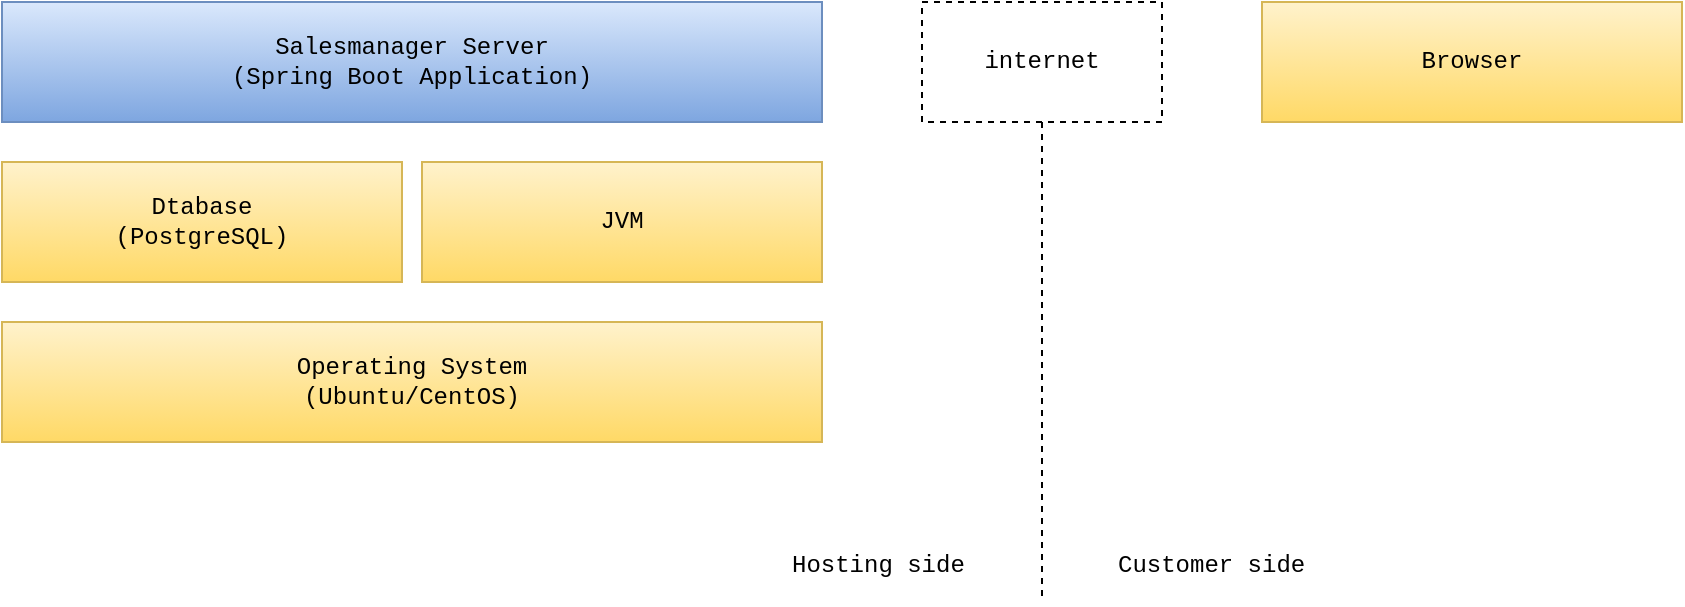 <mxfile version="10.5.5" type="device"><diagram id="smnU1MUqCIS7Y6oN-C15" name="Page-1"><mxGraphModel dx="898" dy="662" grid="1" gridSize="10" guides="1" tooltips="1" connect="1" arrows="1" fold="1" page="1" pageScale="1" pageWidth="1100" pageHeight="850" math="0" shadow="0"><root><mxCell id="0"/><mxCell id="1" parent="0"/><mxCell id="hwu6lJ1iTm9y2jOvdRDT-1" value="&lt;font&gt;Salesmanager Server&lt;br&gt;(Spring Boot Application)&lt;br&gt;&lt;/font&gt;" style="rounded=0;whiteSpace=wrap;html=1;fillColor=#dae8fc;strokeColor=#6c8ebf;fontFamily=Courier New;gradientColor=#7ea6e0;" vertex="1" parent="1"><mxGeometry x="120" y="50" width="410" height="60" as="geometry"/></mxCell><mxCell id="hwu6lJ1iTm9y2jOvdRDT-3" value="Dtabase&lt;br&gt;(PostgreSQL)&lt;br&gt;" style="rounded=0;whiteSpace=wrap;html=1;fontFamily=Courier New;fillColor=#fff2cc;strokeColor=#d6b656;gradientColor=#ffd966;" vertex="1" parent="1"><mxGeometry x="120" y="130" width="200" height="60" as="geometry"/></mxCell><mxCell id="hwu6lJ1iTm9y2jOvdRDT-4" value="JVM&lt;br&gt;" style="rounded=0;whiteSpace=wrap;html=1;fontFamily=Courier New;fillColor=#fff2cc;strokeColor=#d6b656;gradientColor=#ffd966;" vertex="1" parent="1"><mxGeometry x="330" y="130" width="200" height="60" as="geometry"/></mxCell><mxCell id="hwu6lJ1iTm9y2jOvdRDT-6" value="Operating System&lt;br&gt;(Ubuntu/CentOS)&lt;br&gt;" style="rounded=0;whiteSpace=wrap;html=1;fontFamily=Courier New;fillColor=#fff2cc;strokeColor=#d6b656;gradientColor=#ffd966;" vertex="1" parent="1"><mxGeometry x="120" y="210" width="410" height="60" as="geometry"/></mxCell><mxCell id="hwu6lJ1iTm9y2jOvdRDT-8" style="edgeStyle=orthogonalEdgeStyle;rounded=0;orthogonalLoop=1;jettySize=auto;html=1;exitX=0.5;exitY=1;exitDx=0;exitDy=0;fontFamily=Courier New;dashed=1;endArrow=none;endFill=0;" edge="1" parent="1" source="hwu6lJ1iTm9y2jOvdRDT-7"><mxGeometry relative="1" as="geometry"><mxPoint x="640" y="350" as="targetPoint"/></mxGeometry></mxCell><mxCell id="hwu6lJ1iTm9y2jOvdRDT-7" value="internet" style="rounded=0;whiteSpace=wrap;html=1;fontFamily=Courier New;dashed=1;" vertex="1" parent="1"><mxGeometry x="580" y="50" width="120" height="60" as="geometry"/></mxCell><mxCell id="hwu6lJ1iTm9y2jOvdRDT-13" value="Browser" style="rounded=0;whiteSpace=wrap;html=1;fontFamily=Courier New;fillColor=#fff2cc;strokeColor=#d6b656;gradientColor=#ffd966;" vertex="1" parent="1"><mxGeometry x="750" y="50" width="210" height="60" as="geometry"/></mxCell><mxCell id="hwu6lJ1iTm9y2jOvdRDT-15" value="Hosting side" style="text;html=1;resizable=0;points=[];autosize=1;align=left;verticalAlign=top;spacingTop=-4;fontFamily=Courier New;fontColor=#000000;" vertex="1" parent="1"><mxGeometry x="513" y="322" width="100" height="20" as="geometry"/></mxCell><mxCell id="hwu6lJ1iTm9y2jOvdRDT-16" value="Customer side" style="text;html=1;resizable=0;points=[];autosize=1;align=left;verticalAlign=top;spacingTop=-4;fontFamily=Courier New;fontColor=#000000;" vertex="1" parent="1"><mxGeometry x="676" y="322" width="110" height="20" as="geometry"/></mxCell></root></mxGraphModel></diagram></mxfile>